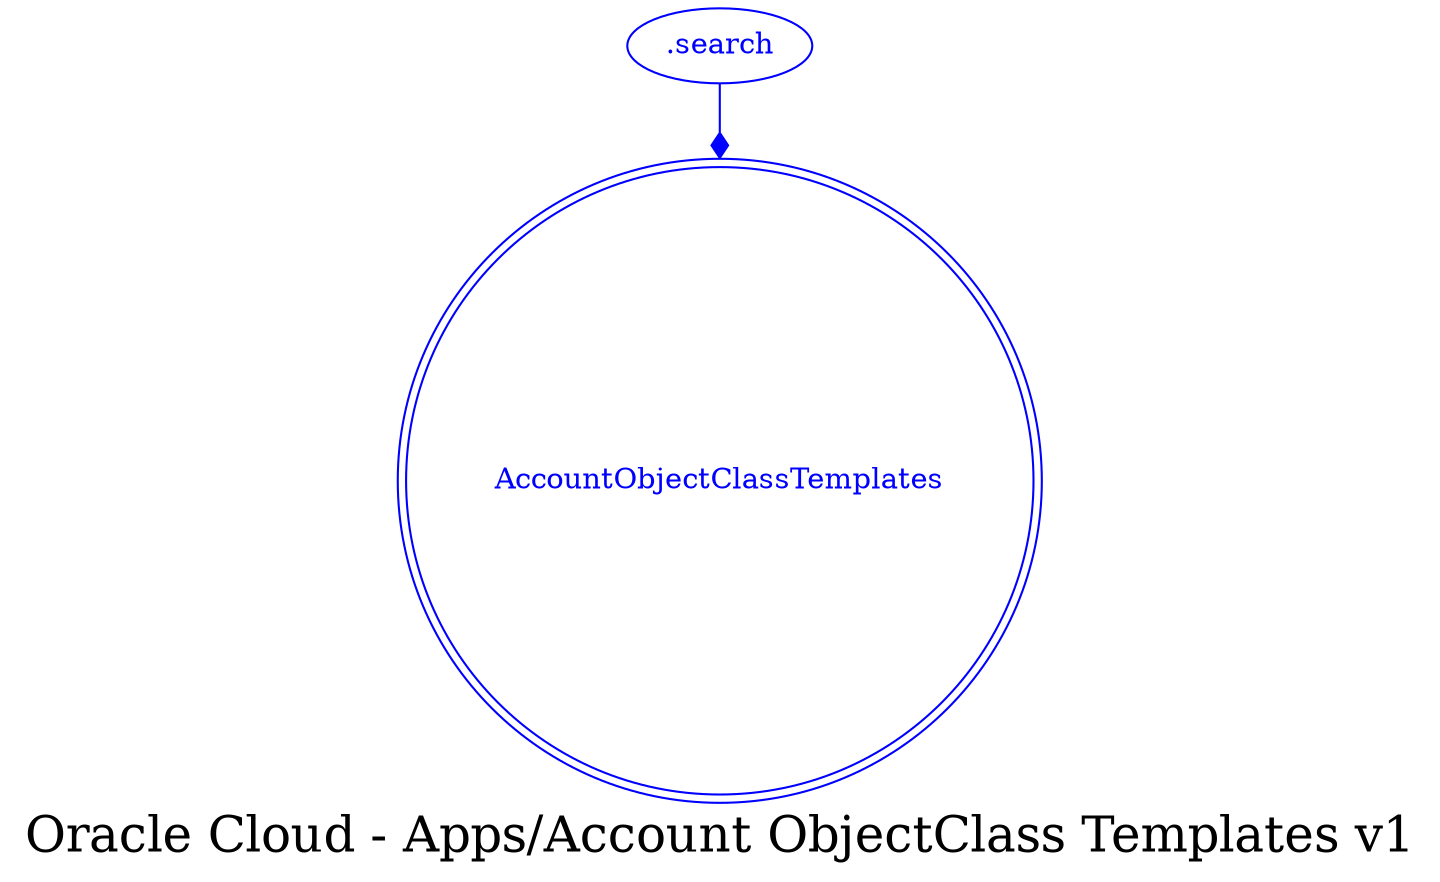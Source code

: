 digraph LexiconGraph {
graph[label="Oracle Cloud - Apps/Account ObjectClass Templates v1", fontsize=24]
splines=true
"AccountObjectClassTemplates" [color=blue, fontcolor=blue, shape=doublecircle]
".search" -> "AccountObjectClassTemplates" [color=blue, fontcolor=blue, arrowhead=diamond, arrowtail=none]
".search" [color=blue, fontcolor=blue, shape=ellipse]
}
